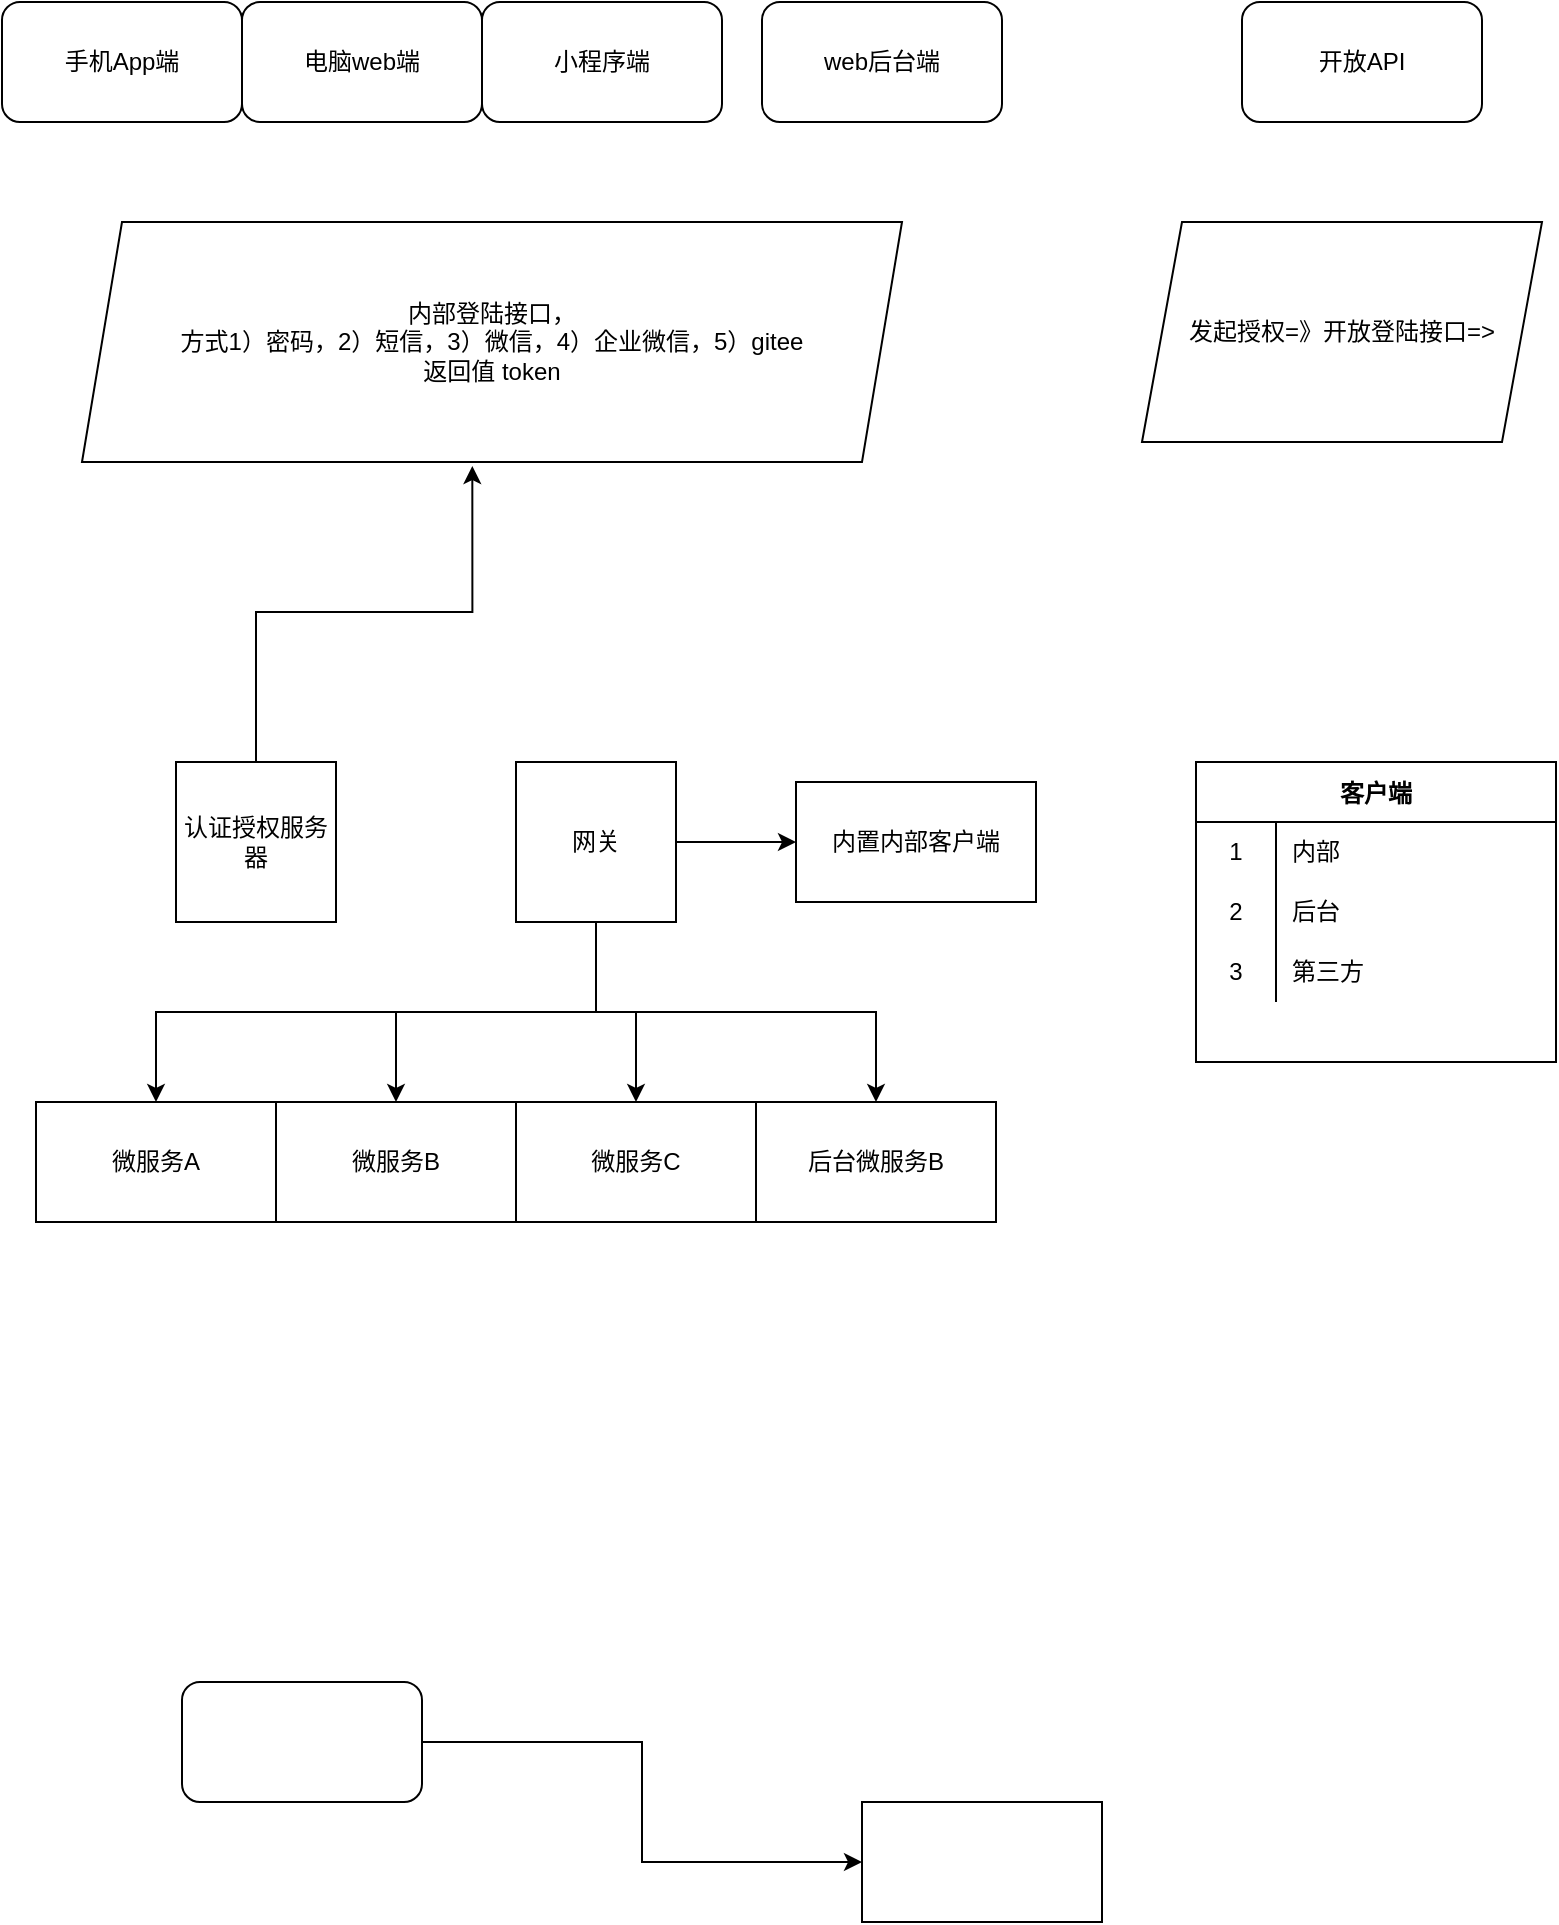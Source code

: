 <mxfile version="20.1.1" type="github">
  <diagram id="sbOqU3zDapwH8D-fXj_J" name="第 1 页">
    <mxGraphModel dx="786" dy="1071" grid="1" gridSize="10" guides="1" tooltips="1" connect="1" arrows="1" fold="1" page="1" pageScale="1" pageWidth="827" pageHeight="1169" math="0" shadow="0">
      <root>
        <mxCell id="0" />
        <mxCell id="1" parent="0" />
        <mxCell id="_lD3nbYeC_mDzVaN2k-Z-4" style="edgeStyle=orthogonalEdgeStyle;rounded=0;orthogonalLoop=1;jettySize=auto;html=1;entryX=0.476;entryY=1.017;entryDx=0;entryDy=0;entryPerimeter=0;" parent="1" source="XvVI7B4_2iK0oCaXHntn-1" target="_lD3nbYeC_mDzVaN2k-Z-2" edge="1">
          <mxGeometry relative="1" as="geometry" />
        </mxCell>
        <mxCell id="XvVI7B4_2iK0oCaXHntn-1" value="认证授权服务器" style="whiteSpace=wrap;html=1;aspect=fixed;" parent="1" vertex="1">
          <mxGeometry x="137" y="400" width="80" height="80" as="geometry" />
        </mxCell>
        <mxCell id="XvVI7B4_2iK0oCaXHntn-20" value="" style="edgeStyle=orthogonalEdgeStyle;rounded=0;orthogonalLoop=1;jettySize=auto;html=1;" parent="1" source="XvVI7B4_2iK0oCaXHntn-5" target="XvVI7B4_2iK0oCaXHntn-19" edge="1">
          <mxGeometry relative="1" as="geometry" />
        </mxCell>
        <mxCell id="_lD3nbYeC_mDzVaN2k-Z-5" style="edgeStyle=orthogonalEdgeStyle;rounded=0;orthogonalLoop=1;jettySize=auto;html=1;exitX=0.5;exitY=1;exitDx=0;exitDy=0;" parent="1" source="XvVI7B4_2iK0oCaXHntn-5" target="XvVI7B4_2iK0oCaXHntn-11" edge="1">
          <mxGeometry relative="1" as="geometry" />
        </mxCell>
        <mxCell id="_lD3nbYeC_mDzVaN2k-Z-6" style="edgeStyle=orthogonalEdgeStyle;rounded=0;orthogonalLoop=1;jettySize=auto;html=1;exitX=0.5;exitY=1;exitDx=0;exitDy=0;" parent="1" source="XvVI7B4_2iK0oCaXHntn-5" target="XvVI7B4_2iK0oCaXHntn-12" edge="1">
          <mxGeometry relative="1" as="geometry" />
        </mxCell>
        <mxCell id="_lD3nbYeC_mDzVaN2k-Z-7" style="edgeStyle=orthogonalEdgeStyle;rounded=0;orthogonalLoop=1;jettySize=auto;html=1;exitX=0.5;exitY=1;exitDx=0;exitDy=0;entryX=0.5;entryY=0;entryDx=0;entryDy=0;" parent="1" source="XvVI7B4_2iK0oCaXHntn-5" target="XvVI7B4_2iK0oCaXHntn-14" edge="1">
          <mxGeometry relative="1" as="geometry" />
        </mxCell>
        <mxCell id="_lD3nbYeC_mDzVaN2k-Z-8" style="edgeStyle=orthogonalEdgeStyle;rounded=0;orthogonalLoop=1;jettySize=auto;html=1;exitX=0.5;exitY=1;exitDx=0;exitDy=0;" parent="1" source="XvVI7B4_2iK0oCaXHntn-5" target="XvVI7B4_2iK0oCaXHntn-13" edge="1">
          <mxGeometry relative="1" as="geometry" />
        </mxCell>
        <mxCell id="XvVI7B4_2iK0oCaXHntn-5" value="网关" style="whiteSpace=wrap;html=1;aspect=fixed;" parent="1" vertex="1">
          <mxGeometry x="307" y="400" width="80" height="80" as="geometry" />
        </mxCell>
        <mxCell id="XvVI7B4_2iK0oCaXHntn-6" value="电脑web端" style="rounded=1;whiteSpace=wrap;html=1;" parent="1" vertex="1">
          <mxGeometry x="170" y="20" width="120" height="60" as="geometry" />
        </mxCell>
        <mxCell id="XvVI7B4_2iK0oCaXHntn-7" value="web后台端" style="rounded=1;whiteSpace=wrap;html=1;" parent="1" vertex="1">
          <mxGeometry x="430" y="20" width="120" height="60" as="geometry" />
        </mxCell>
        <mxCell id="XvVI7B4_2iK0oCaXHntn-8" value="手机App端" style="rounded=1;whiteSpace=wrap;html=1;" parent="1" vertex="1">
          <mxGeometry x="50" y="20" width="120" height="60" as="geometry" />
        </mxCell>
        <mxCell id="XvVI7B4_2iK0oCaXHntn-9" value="小程序端" style="rounded=1;whiteSpace=wrap;html=1;" parent="1" vertex="1">
          <mxGeometry x="290" y="20" width="120" height="60" as="geometry" />
        </mxCell>
        <mxCell id="XvVI7B4_2iK0oCaXHntn-11" value="微服务A" style="rounded=0;whiteSpace=wrap;html=1;" parent="1" vertex="1">
          <mxGeometry x="67" y="570" width="120" height="60" as="geometry" />
        </mxCell>
        <mxCell id="XvVI7B4_2iK0oCaXHntn-12" value="微服务B" style="rounded=0;whiteSpace=wrap;html=1;" parent="1" vertex="1">
          <mxGeometry x="187" y="570" width="120" height="60" as="geometry" />
        </mxCell>
        <mxCell id="XvVI7B4_2iK0oCaXHntn-13" value="后台微服务B" style="rounded=0;whiteSpace=wrap;html=1;" parent="1" vertex="1">
          <mxGeometry x="427" y="570" width="120" height="60" as="geometry" />
        </mxCell>
        <mxCell id="XvVI7B4_2iK0oCaXHntn-14" value="微服务C" style="rounded=0;whiteSpace=wrap;html=1;" parent="1" vertex="1">
          <mxGeometry x="307" y="570" width="120" height="60" as="geometry" />
        </mxCell>
        <mxCell id="XvVI7B4_2iK0oCaXHntn-18" value="开放API" style="rounded=1;whiteSpace=wrap;html=1;" parent="1" vertex="1">
          <mxGeometry x="670" y="20" width="120" height="60" as="geometry" />
        </mxCell>
        <mxCell id="XvVI7B4_2iK0oCaXHntn-19" value="内置内部客户端" style="whiteSpace=wrap;html=1;" parent="1" vertex="1">
          <mxGeometry x="447" y="410" width="120" height="60" as="geometry" />
        </mxCell>
        <mxCell id="XvVI7B4_2iK0oCaXHntn-21" value="客户端" style="shape=table;startSize=30;container=1;collapsible=0;childLayout=tableLayout;fixedRows=1;rowLines=0;fontStyle=1;" parent="1" vertex="1">
          <mxGeometry x="647" y="400" width="180" height="150" as="geometry" />
        </mxCell>
        <mxCell id="XvVI7B4_2iK0oCaXHntn-22" value="" style="shape=tableRow;horizontal=0;startSize=0;swimlaneHead=0;swimlaneBody=0;top=0;left=0;bottom=0;right=0;collapsible=0;dropTarget=0;fillColor=none;points=[[0,0.5],[1,0.5]];portConstraint=eastwest;" parent="XvVI7B4_2iK0oCaXHntn-21" vertex="1">
          <mxGeometry y="30" width="180" height="30" as="geometry" />
        </mxCell>
        <mxCell id="XvVI7B4_2iK0oCaXHntn-23" value="1" style="shape=partialRectangle;html=1;whiteSpace=wrap;connectable=0;fillColor=none;top=0;left=0;bottom=0;right=0;overflow=hidden;pointerEvents=1;" parent="XvVI7B4_2iK0oCaXHntn-22" vertex="1">
          <mxGeometry width="40" height="30" as="geometry">
            <mxRectangle width="40" height="30" as="alternateBounds" />
          </mxGeometry>
        </mxCell>
        <mxCell id="XvVI7B4_2iK0oCaXHntn-24" value="内部" style="shape=partialRectangle;html=1;whiteSpace=wrap;connectable=0;fillColor=none;top=0;left=0;bottom=0;right=0;align=left;spacingLeft=6;overflow=hidden;" parent="XvVI7B4_2iK0oCaXHntn-22" vertex="1">
          <mxGeometry x="40" width="140" height="30" as="geometry">
            <mxRectangle width="140" height="30" as="alternateBounds" />
          </mxGeometry>
        </mxCell>
        <mxCell id="XvVI7B4_2iK0oCaXHntn-25" value="" style="shape=tableRow;horizontal=0;startSize=0;swimlaneHead=0;swimlaneBody=0;top=0;left=0;bottom=0;right=0;collapsible=0;dropTarget=0;fillColor=none;points=[[0,0.5],[1,0.5]];portConstraint=eastwest;" parent="XvVI7B4_2iK0oCaXHntn-21" vertex="1">
          <mxGeometry y="60" width="180" height="30" as="geometry" />
        </mxCell>
        <mxCell id="XvVI7B4_2iK0oCaXHntn-26" value="2" style="shape=partialRectangle;html=1;whiteSpace=wrap;connectable=0;fillColor=none;top=0;left=0;bottom=0;right=0;overflow=hidden;" parent="XvVI7B4_2iK0oCaXHntn-25" vertex="1">
          <mxGeometry width="40" height="30" as="geometry">
            <mxRectangle width="40" height="30" as="alternateBounds" />
          </mxGeometry>
        </mxCell>
        <mxCell id="XvVI7B4_2iK0oCaXHntn-27" value="后台" style="shape=partialRectangle;html=1;whiteSpace=wrap;connectable=0;fillColor=none;top=0;left=0;bottom=0;right=0;align=left;spacingLeft=6;overflow=hidden;" parent="XvVI7B4_2iK0oCaXHntn-25" vertex="1">
          <mxGeometry x="40" width="140" height="30" as="geometry">
            <mxRectangle width="140" height="30" as="alternateBounds" />
          </mxGeometry>
        </mxCell>
        <mxCell id="XvVI7B4_2iK0oCaXHntn-28" value="" style="shape=tableRow;horizontal=0;startSize=0;swimlaneHead=0;swimlaneBody=0;top=0;left=0;bottom=0;right=0;collapsible=0;dropTarget=0;fillColor=none;points=[[0,0.5],[1,0.5]];portConstraint=eastwest;" parent="XvVI7B4_2iK0oCaXHntn-21" vertex="1">
          <mxGeometry y="90" width="180" height="30" as="geometry" />
        </mxCell>
        <mxCell id="XvVI7B4_2iK0oCaXHntn-29" value="3" style="shape=partialRectangle;html=1;whiteSpace=wrap;connectable=0;fillColor=none;top=0;left=0;bottom=0;right=0;overflow=hidden;" parent="XvVI7B4_2iK0oCaXHntn-28" vertex="1">
          <mxGeometry width="40" height="30" as="geometry">
            <mxRectangle width="40" height="30" as="alternateBounds" />
          </mxGeometry>
        </mxCell>
        <mxCell id="XvVI7B4_2iK0oCaXHntn-30" value="第三方" style="shape=partialRectangle;html=1;whiteSpace=wrap;connectable=0;fillColor=none;top=0;left=0;bottom=0;right=0;align=left;spacingLeft=6;overflow=hidden;" parent="XvVI7B4_2iK0oCaXHntn-28" vertex="1">
          <mxGeometry x="40" width="140" height="30" as="geometry">
            <mxRectangle width="140" height="30" as="alternateBounds" />
          </mxGeometry>
        </mxCell>
        <mxCell id="_lD3nbYeC_mDzVaN2k-Z-2" value="内部登陆接口，&lt;br&gt;方式1）密码，2）短信，3）微信，4）企业微信，5）gitee &lt;br&gt;返回值 token" style="shape=parallelogram;perimeter=parallelogramPerimeter;whiteSpace=wrap;html=1;fixedSize=1;" parent="1" vertex="1">
          <mxGeometry x="90" y="130" width="410" height="120" as="geometry" />
        </mxCell>
        <mxCell id="_lD3nbYeC_mDzVaN2k-Z-3" value="发起授权=》开放登陆接口=&amp;gt;" style="shape=parallelogram;perimeter=parallelogramPerimeter;whiteSpace=wrap;html=1;fixedSize=1;" parent="1" vertex="1">
          <mxGeometry x="620" y="130" width="200" height="110" as="geometry" />
        </mxCell>
        <mxCell id="v8uUp4i_M6EiHebKuYLp-4" style="edgeStyle=orthogonalEdgeStyle;rounded=0;orthogonalLoop=1;jettySize=auto;html=1;exitX=1;exitY=0.5;exitDx=0;exitDy=0;" edge="1" parent="1" source="v8uUp4i_M6EiHebKuYLp-1" target="v8uUp4i_M6EiHebKuYLp-2">
          <mxGeometry relative="1" as="geometry" />
        </mxCell>
        <mxCell id="v8uUp4i_M6EiHebKuYLp-1" value="" style="rounded=1;whiteSpace=wrap;html=1;" vertex="1" parent="1">
          <mxGeometry x="140" y="860" width="120" height="60" as="geometry" />
        </mxCell>
        <mxCell id="v8uUp4i_M6EiHebKuYLp-2" value="" style="rounded=0;whiteSpace=wrap;html=1;" vertex="1" parent="1">
          <mxGeometry x="480" y="920" width="120" height="60" as="geometry" />
        </mxCell>
      </root>
    </mxGraphModel>
  </diagram>
</mxfile>
